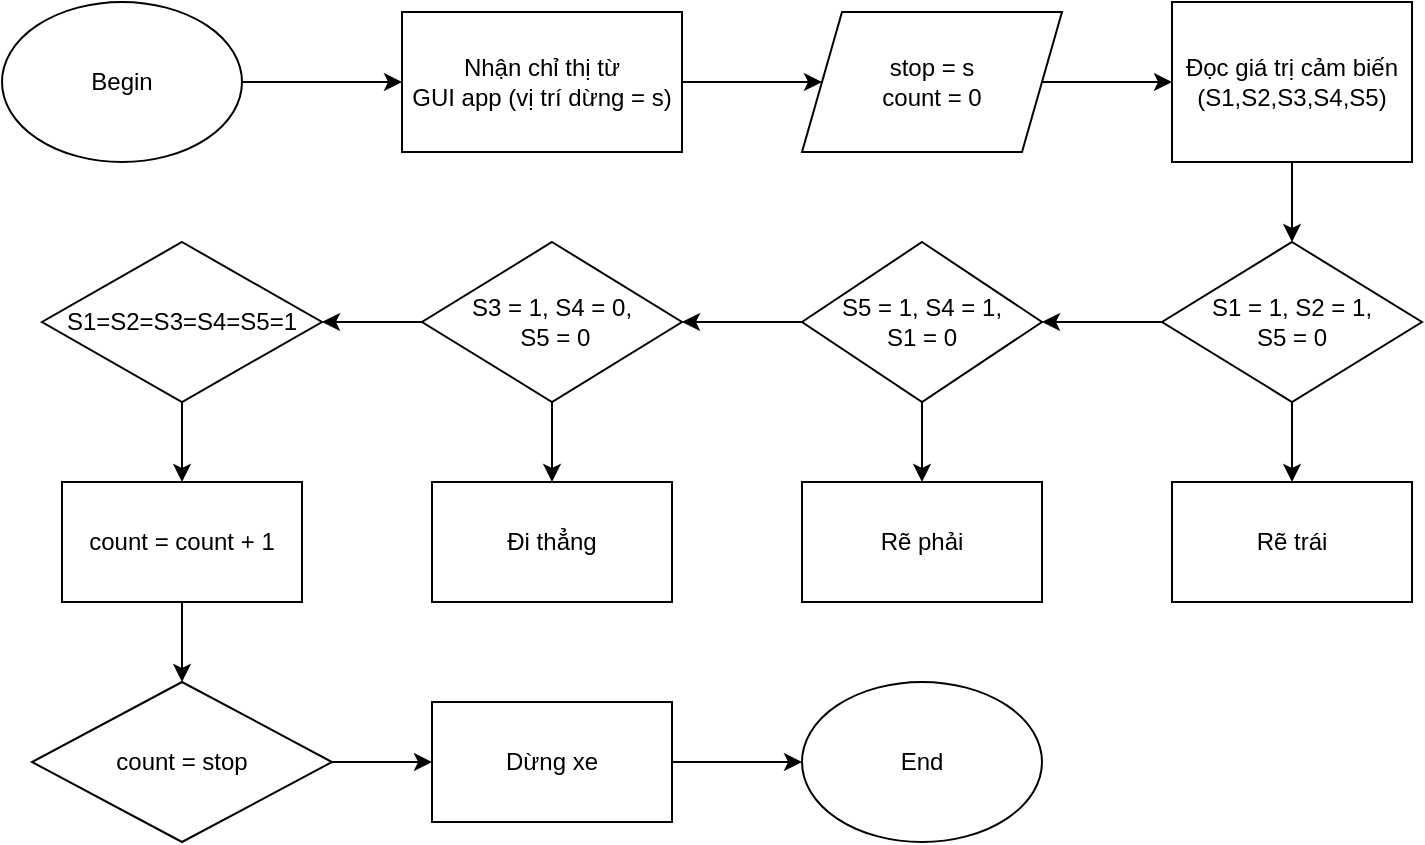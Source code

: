 <mxfile version="14.8.3" type="github">
  <diagram id="Ezy-y-FbjfAG1BCbXXI5" name="Page-1">
    <mxGraphModel dx="1888" dy="617" grid="1" gridSize="10" guides="1" tooltips="1" connect="1" arrows="1" fold="1" page="1" pageScale="1" pageWidth="850" pageHeight="1100" math="0" shadow="0">
      <root>
        <mxCell id="0" />
        <mxCell id="1" parent="0" />
        <mxCell id="hrU85InFywEGXKXuBzPO-11" value="" style="edgeStyle=orthogonalEdgeStyle;rounded=0;orthogonalLoop=1;jettySize=auto;html=1;" parent="1" source="hrU85InFywEGXKXuBzPO-2" target="hrU85InFywEGXKXuBzPO-4" edge="1">
          <mxGeometry relative="1" as="geometry" />
        </mxCell>
        <mxCell id="hrU85InFywEGXKXuBzPO-2" value="Begin" style="ellipse;whiteSpace=wrap;html=1;" parent="1" vertex="1">
          <mxGeometry x="-570" y="420" width="120" height="80" as="geometry" />
        </mxCell>
        <mxCell id="j_K-GDXODY1bReVwgwL4-22" value="" style="edgeStyle=orthogonalEdgeStyle;rounded=0;orthogonalLoop=1;jettySize=auto;html=1;" edge="1" parent="1" source="hrU85InFywEGXKXuBzPO-3" target="j_K-GDXODY1bReVwgwL4-6">
          <mxGeometry relative="1" as="geometry" />
        </mxCell>
        <mxCell id="hrU85InFywEGXKXuBzPO-3" value="stop = s&lt;br&gt;count = 0" style="shape=parallelogram;perimeter=parallelogramPerimeter;whiteSpace=wrap;html=1;fixedSize=1;" parent="1" vertex="1">
          <mxGeometry x="-170" y="425" width="130" height="70" as="geometry" />
        </mxCell>
        <mxCell id="j_K-GDXODY1bReVwgwL4-21" value="" style="edgeStyle=orthogonalEdgeStyle;rounded=0;orthogonalLoop=1;jettySize=auto;html=1;" edge="1" parent="1" source="hrU85InFywEGXKXuBzPO-4" target="hrU85InFywEGXKXuBzPO-3">
          <mxGeometry relative="1" as="geometry" />
        </mxCell>
        <mxCell id="hrU85InFywEGXKXuBzPO-4" value="&lt;span&gt;Nhận chỉ thị từ&lt;/span&gt;&lt;br&gt;&lt;span&gt;GUI app (vị trí dừng = s)&lt;/span&gt;" style="rounded=0;whiteSpace=wrap;html=1;" parent="1" vertex="1">
          <mxGeometry x="-370" y="425" width="140" height="70" as="geometry" />
        </mxCell>
        <mxCell id="j_K-GDXODY1bReVwgwL4-24" value="" style="edgeStyle=orthogonalEdgeStyle;rounded=0;orthogonalLoop=1;jettySize=auto;html=1;" edge="1" parent="1" source="j_K-GDXODY1bReVwgwL4-4" target="j_K-GDXODY1bReVwgwL4-5">
          <mxGeometry relative="1" as="geometry" />
        </mxCell>
        <mxCell id="j_K-GDXODY1bReVwgwL4-26" value="" style="edgeStyle=orthogonalEdgeStyle;rounded=0;orthogonalLoop=1;jettySize=auto;html=1;" edge="1" parent="1" source="j_K-GDXODY1bReVwgwL4-4" target="j_K-GDXODY1bReVwgwL4-10">
          <mxGeometry relative="1" as="geometry" />
        </mxCell>
        <mxCell id="j_K-GDXODY1bReVwgwL4-4" value="S1 = 1, S2 = 1,&lt;br&gt;S5 = 0" style="rhombus;whiteSpace=wrap;html=1;" vertex="1" parent="1">
          <mxGeometry x="10" y="540" width="130" height="80" as="geometry" />
        </mxCell>
        <mxCell id="j_K-GDXODY1bReVwgwL4-5" value="Rẽ trái" style="rounded=0;whiteSpace=wrap;html=1;" vertex="1" parent="1">
          <mxGeometry x="15" y="660" width="120" height="60" as="geometry" />
        </mxCell>
        <mxCell id="j_K-GDXODY1bReVwgwL4-23" value="" style="edgeStyle=orthogonalEdgeStyle;rounded=0;orthogonalLoop=1;jettySize=auto;html=1;" edge="1" parent="1" source="j_K-GDXODY1bReVwgwL4-6" target="j_K-GDXODY1bReVwgwL4-4">
          <mxGeometry relative="1" as="geometry" />
        </mxCell>
        <mxCell id="j_K-GDXODY1bReVwgwL4-6" value="&lt;span&gt;Đọc giá trị cảm biến&lt;/span&gt;&lt;br&gt;&lt;span&gt;(S1,S2,S3,S4,S5)&lt;/span&gt;" style="rounded=0;whiteSpace=wrap;html=1;" vertex="1" parent="1">
          <mxGeometry x="15" y="420" width="120" height="80" as="geometry" />
        </mxCell>
        <mxCell id="j_K-GDXODY1bReVwgwL4-25" value="" style="edgeStyle=orthogonalEdgeStyle;rounded=0;orthogonalLoop=1;jettySize=auto;html=1;" edge="1" parent="1" source="j_K-GDXODY1bReVwgwL4-10" target="j_K-GDXODY1bReVwgwL4-11">
          <mxGeometry relative="1" as="geometry" />
        </mxCell>
        <mxCell id="j_K-GDXODY1bReVwgwL4-27" value="" style="edgeStyle=orthogonalEdgeStyle;rounded=0;orthogonalLoop=1;jettySize=auto;html=1;" edge="1" parent="1" source="j_K-GDXODY1bReVwgwL4-10" target="j_K-GDXODY1bReVwgwL4-13">
          <mxGeometry relative="1" as="geometry" />
        </mxCell>
        <mxCell id="j_K-GDXODY1bReVwgwL4-10" value="S5 = 1, S4 = 1,&lt;br&gt;S1 = 0" style="rhombus;whiteSpace=wrap;html=1;" vertex="1" parent="1">
          <mxGeometry x="-170" y="540" width="120" height="80" as="geometry" />
        </mxCell>
        <mxCell id="j_K-GDXODY1bReVwgwL4-11" value="Rẽ phải" style="rounded=0;whiteSpace=wrap;html=1;" vertex="1" parent="1">
          <mxGeometry x="-170" y="660" width="120" height="60" as="geometry" />
        </mxCell>
        <mxCell id="j_K-GDXODY1bReVwgwL4-28" value="" style="edgeStyle=orthogonalEdgeStyle;rounded=0;orthogonalLoop=1;jettySize=auto;html=1;" edge="1" parent="1" source="j_K-GDXODY1bReVwgwL4-13" target="j_K-GDXODY1bReVwgwL4-14">
          <mxGeometry relative="1" as="geometry" />
        </mxCell>
        <mxCell id="j_K-GDXODY1bReVwgwL4-36" value="" style="edgeStyle=orthogonalEdgeStyle;rounded=0;orthogonalLoop=1;jettySize=auto;html=1;" edge="1" parent="1" source="j_K-GDXODY1bReVwgwL4-13" target="j_K-GDXODY1bReVwgwL4-18">
          <mxGeometry relative="1" as="geometry" />
        </mxCell>
        <mxCell id="j_K-GDXODY1bReVwgwL4-13" value="S3 = 1, S4 = 0,&lt;br&gt;&amp;nbsp;S5 = 0" style="rhombus;whiteSpace=wrap;html=1;" vertex="1" parent="1">
          <mxGeometry x="-360" y="540" width="130" height="80" as="geometry" />
        </mxCell>
        <mxCell id="j_K-GDXODY1bReVwgwL4-14" value="Đi thẳng" style="rounded=0;whiteSpace=wrap;html=1;" vertex="1" parent="1">
          <mxGeometry x="-355" y="660" width="120" height="60" as="geometry" />
        </mxCell>
        <mxCell id="j_K-GDXODY1bReVwgwL4-35" value="" style="edgeStyle=orthogonalEdgeStyle;rounded=0;orthogonalLoop=1;jettySize=auto;html=1;" edge="1" parent="1" source="j_K-GDXODY1bReVwgwL4-18" target="j_K-GDXODY1bReVwgwL4-34">
          <mxGeometry relative="1" as="geometry" />
        </mxCell>
        <mxCell id="j_K-GDXODY1bReVwgwL4-18" value="S1=S2=S3=S4=S5=1" style="rhombus;whiteSpace=wrap;html=1;" vertex="1" parent="1">
          <mxGeometry x="-550" y="540" width="140" height="80" as="geometry" />
        </mxCell>
        <mxCell id="j_K-GDXODY1bReVwgwL4-29" value="" style="edgeStyle=orthogonalEdgeStyle;rounded=0;orthogonalLoop=1;jettySize=auto;html=1;" edge="1" parent="1" source="j_K-GDXODY1bReVwgwL4-30" target="j_K-GDXODY1bReVwgwL4-32">
          <mxGeometry relative="1" as="geometry" />
        </mxCell>
        <mxCell id="j_K-GDXODY1bReVwgwL4-30" value="count = stop" style="rhombus;whiteSpace=wrap;html=1;" vertex="1" parent="1">
          <mxGeometry x="-555" y="760" width="150" height="80" as="geometry" />
        </mxCell>
        <mxCell id="j_K-GDXODY1bReVwgwL4-37" value="" style="edgeStyle=orthogonalEdgeStyle;rounded=0;orthogonalLoop=1;jettySize=auto;html=1;" edge="1" parent="1" source="j_K-GDXODY1bReVwgwL4-32" target="j_K-GDXODY1bReVwgwL4-33">
          <mxGeometry relative="1" as="geometry" />
        </mxCell>
        <mxCell id="j_K-GDXODY1bReVwgwL4-32" value="Dừng xe" style="rounded=0;whiteSpace=wrap;html=1;" vertex="1" parent="1">
          <mxGeometry x="-355" y="770" width="120" height="60" as="geometry" />
        </mxCell>
        <mxCell id="j_K-GDXODY1bReVwgwL4-33" value="End&lt;br&gt;" style="ellipse;whiteSpace=wrap;html=1;" vertex="1" parent="1">
          <mxGeometry x="-170" y="760" width="120" height="80" as="geometry" />
        </mxCell>
        <mxCell id="j_K-GDXODY1bReVwgwL4-38" value="" style="edgeStyle=orthogonalEdgeStyle;rounded=0;orthogonalLoop=1;jettySize=auto;html=1;" edge="1" parent="1" source="j_K-GDXODY1bReVwgwL4-34" target="j_K-GDXODY1bReVwgwL4-30">
          <mxGeometry relative="1" as="geometry" />
        </mxCell>
        <mxCell id="j_K-GDXODY1bReVwgwL4-34" value="count = count + 1" style="rounded=0;whiteSpace=wrap;html=1;" vertex="1" parent="1">
          <mxGeometry x="-540" y="660" width="120" height="60" as="geometry" />
        </mxCell>
      </root>
    </mxGraphModel>
  </diagram>
</mxfile>
